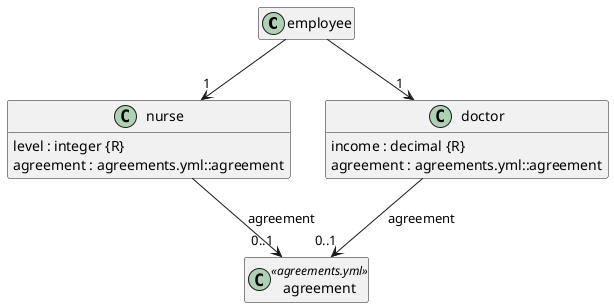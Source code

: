 @startuml
hide <<Path>> circle
hide <<Response>> circle
hide <<Parameter>> circle
hide empty methods
hide empty fields
set namespaceSeparator none

class "employee" as employee {
}

class "nurse" as nurse {
  {field} level : integer {R}
  {field} agreement : agreements.yml::agreement
}

class "doctor" as doctor {
  {field} income : decimal {R}
  {field} agreement : agreements.yml::agreement
}

class "agreement" <<agreements.yml>> {
}

"employee" --> "1" "doctor"

"employee" --> "1" "nurse"

"nurse" --> "0..1" "agreement"  :  "agreement"

"doctor" --> "0..1" "agreement"  :  "agreement"

@enduml